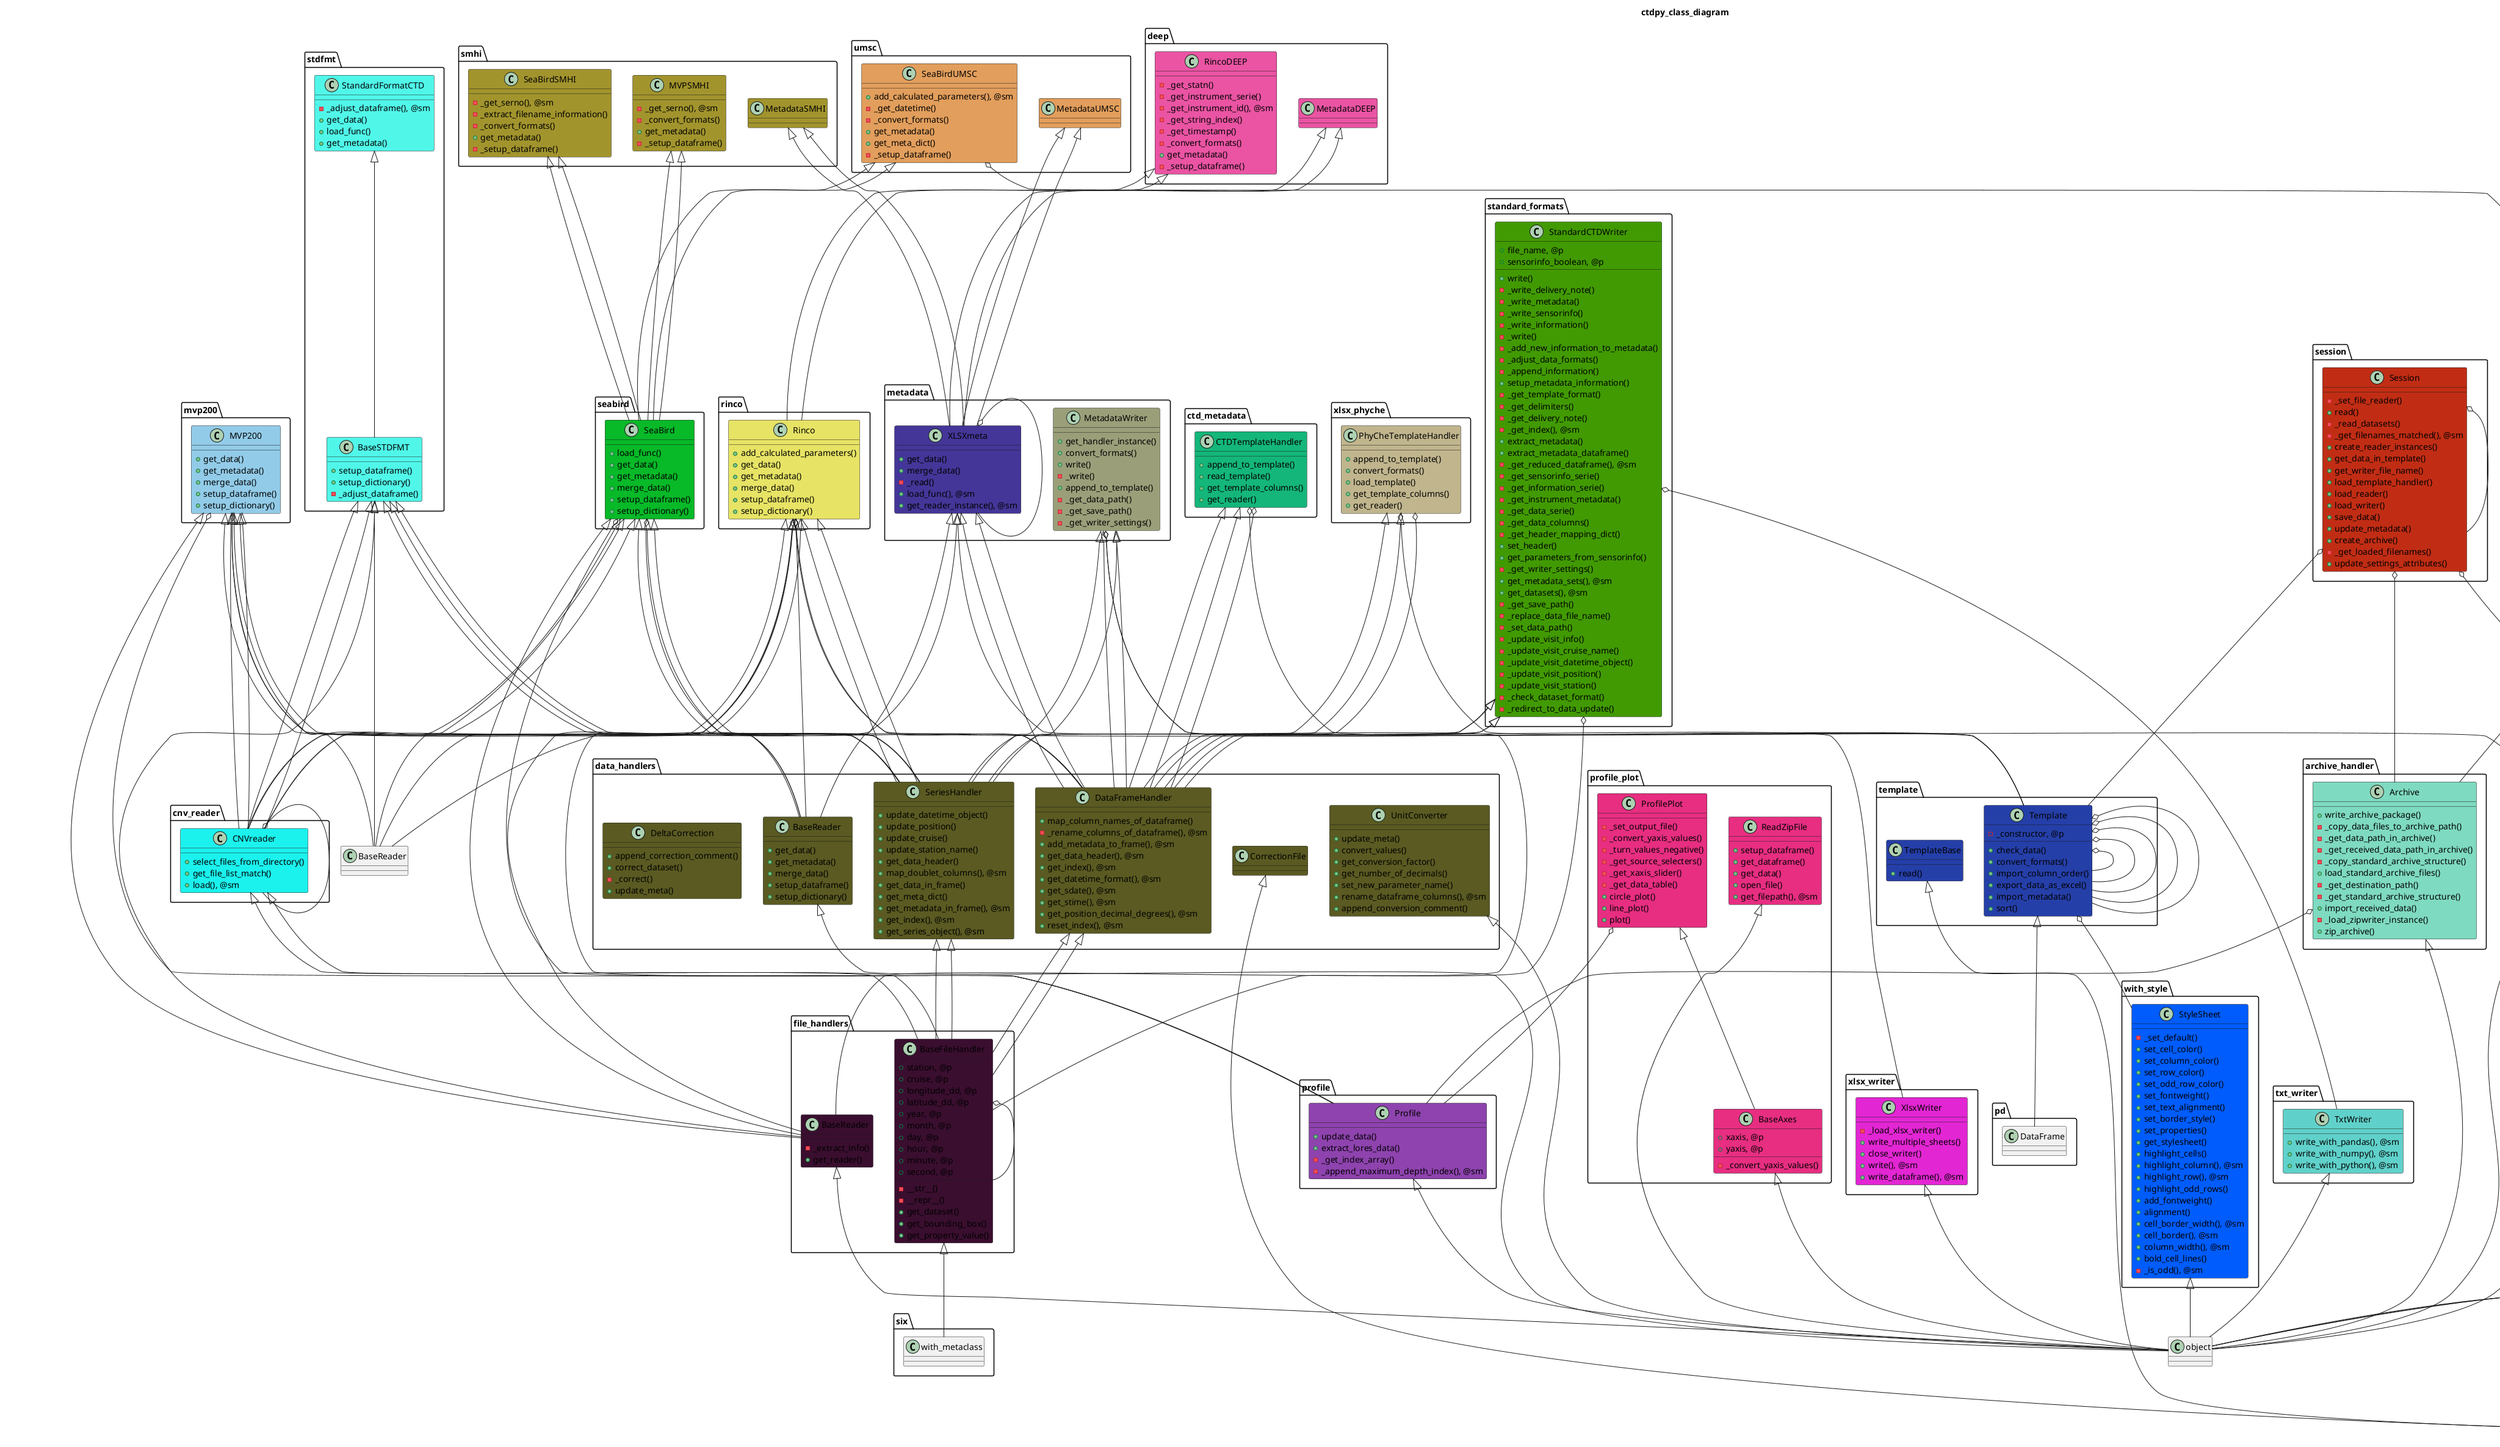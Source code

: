 @startuml

title ctdpy_class_diagram

class archive_handler.Archive #7EDAC0 {
	+write_archive_package()
	-_copy_data_files_to_archive_path()
	-_get_data_path_in_archive()
	-_get_received_data_path_in_archive()
	-_copy_standard_archive_structure()
	+load_standard_archive_files()
	-_get_destination_path()
	-_get_standard_archive_structure()
	+import_received_data()
	-_load_zipwriter_instance()
	+zip_archive()
}

class calculator.Depth #4A88CF {
	+calculate_true_depth()
	+set_attributes()
	+true_depth, @p
	+density, @p
	+pressure, @p
	+latitude, @p
	+gravity, @p
}

class calculator.Calculator #4A88CF {
	+update_dataframe()
	+get_true_depth(), @sm
}

class config.Settings #BD9379 {
	-__setattr__()
	+update_export_path()
	-_check_local_paths()
	-_check_for_paths()
	-_load_settings()
	+set_reader()
	+set_writer()
	-_set_sub_object()
	-_setup_mapping_parameter()
	-_setup_mapping_ship()
	+set_attributes(), @sm
	+generate_filepaths(), @sm
	+get_subdirectories(), @sm
	+get_filepaths_from_directory(), @sm
}

class data_handlers.DataFrameHandler #5A5A22 {
	+map_column_names_of_dataframe()
	-_rename_columns_of_dataframe(), @sm
	+add_metadata_to_frame(), @sm
	+get_data_header(), @sm
	+get_index(), @sm
	+get_datetime_format(), @sm
	+get_sdate(), @sm
	+get_stime(), @sm
	+get_position_decimal_degrees(), @sm
	+reset_index(), @sm
}

class data_handlers.SeriesHandler #5A5A22 {
	+update_datetime_object()
	+update_position()
	+update_cruise()
	+update_station_name()
	+get_data_header()
	+map_doublet_columns(), @sm
	+get_data_in_frame()
	+get_meta_dict()
	+get_metadata_in_frame(), @sm
	+get_index(), @sm
	+get_series_object(), @sm
}

class data_handlers.BaseReader #5A5A22 {
	+get_data()
	+get_metadata()
	+merge_data()
	+setup_dataframe()
	+setup_dictionary()
}

class data_handlers.UnitConverter #5A5A22 {
	+update_meta()
	+convert_values()
	+get_conversion_factor()
	+get_number_of_decimals()
	+set_new_parameter_name()
	+rename_dataframe_columns(), @sm
	+append_conversion_comment()
}

class data_handlers.CorrectionFile #5A5A22 {
	
}

class data_handlers.DeltaCorrection #5A5A22 {
	+append_correction_comment()
	+correct_dataset()
	-_correct()
	+update_meta()
}

class mapping.AttributeDict #068053 {
	-_add_arrays_to_entries()
	+add_entries()
	+add_entries_from_keylist()
	+keys()
	+get()
	+get_list()
	+get_mapping_dict()
	-__getitem__()
}

class mapping.ParameterMapping #068053 {
	+load_mapping_settings()
	+map_parameter_list()
	+get_parameter_mapping()
}

class mapping.ShipMapping #068053 {
	+load_mapping_settings()
	+map_cntry_and_shipc()
	+map_shipc()
}

class profile.Profile #8E43AE {
	+update_data()
	+extract_lores_data()
	-_get_index_array()
	-_append_maximum_depth_index(), @sm
}

class session.Session #C12D14 {
	-_set_file_reader()
	+read()
	-_read_datasets()
	-_get_filenames_matched(), @sm
	+create_reader_instances()
	+get_data_in_template()
	+get_writer_file_name()
	+load_template_handler()
	+load_reader()
	+load_writer()
	+save_data()
	+update_metadata()
	+create_archive()
	-_get_loaded_filenames()
	+update_settings_attributes()
}

class cnv_reader.CNVreader #1BF2EE {
	+select_files_from_directory()
	+get_file_list_match()
	+load(), @sm
}

class deep.RincoDEEP #EA54A3 {
	-_get_statn()
	-_get_instrument_serie()
	-_get_instrument_id(), @sm
	-_get_string_index()
	-_get_timestamp()
	-_convert_formats()
	+get_metadata()
	-_setup_dataframe()
}

class deep.MetadataDEEP #EA54A3 {
	
}

class file_handlers.BaseFileHandler #3A0E2F {
	-__str__()
	-__repr__()
	+get_dataset()
	+get_bounding_box()
	+get_property_value()
	+station, @p
	+cruise, @p
	+longitude_dd, @p
	+latitude_dd, @p
	+year, @p
	+month, @p
	+day, @p
	+hour, @p
	+minute, @p
	+second, @p
}

class file_handlers.BaseReader #3A0E2F {
	-_extract_info()
	+get_reader()
}

class json_reader.JSONreader #B402F9 {
	-_export_json()
	-_initiate_attributes()
	-_initiate_outfile()
	-_get_dictionary_reference()
	+add_element()
	+append_dict_to_outfile()
	+export()
	+get_dict()
	+find_key()
	+load_json()
	+setup_dict()
	+update_element()
}

class metadata.XLSXmeta #443698 {
	+get_data()
	+merge_data()
	-_read()
	+load_func(), @sm
	+get_reader_instance(), @sm
}

class mvp200.MVP200 #92CBE8 {
	+get_data()
	+get_metadata()
	+merge_data()
	+setup_dataframe()
	+setup_dictionary()
}

class rinco.Rinco #E7E365 {
	+add_calculated_parameters()
	+get_data()
	+get_metadata()
	+merge_data()
	+setup_dataframe()
	+setup_dictionary()
}

class seabird.SeaBird #08B928 {
	+load_func()
	+get_data()
	+get_metadata()
	+merge_data()
	+setup_dataframe()
	+setup_dictionary()
}

class smhi.SeaBirdSMHI #A2942D {
	-_get_serno(), @sm
	-_extract_filename_information()
	-_convert_formats()
	+get_metadata()
	-_setup_dataframe()
}

class smhi.MVPSMHI #A2942D {
	-_get_serno(), @sm
	-_convert_formats()
	+get_metadata()
	-_setup_dataframe()
}

class smhi.MetadataSMHI #A2942D {
	
}

class stdfmt.BaseSTDFMT #50F7E9 {
	+setup_dataframe()
	+setup_dictionary()
	-_adjust_dataframe()
}

class stdfmt.StandardFormatCTD #50F7E9 {
	-_adjust_dataframe(), @sm
	+get_data()
	+load_func()
	+get_metadata()
}

class umsc.SeaBirdUMSC #E29E5C {
	+add_calculated_parameters(), @sm
	-_get_datetime()
	-_convert_formats()
	+get_metadata()
	+get_meta_dict()
	-_setup_dataframe()
}

class umsc.MetadataUMSC #E29E5C {
	
}

class yaml_reader.YAMLreader #FC0A81 {
	+load_yaml()
	+get_file_name(), @sm
}

class ctd_metadata.CTDTemplateHandler #14B67A {
	+append_to_template()
	+read_template()
	+get_template_columns()
	+get_reader()
}

class template.TemplateBase #253FA9 {
	+read()
}

class template.Template #253FA9 {
	-_constructor, @p
	+check_data()
	+convert_formats()
	+import_column_order()
	+export_data_as_excel()
	+import_metadata()
	+sort()
}

class xlsx_phyche.PhyCheTemplateHandler #C0B58D {
	+append_to_template()
	+convert_formats()
	+load_template()
	+get_template_columns()
	+get_reader()
}

class metadata.MetadataWriter #9B9F79 {
	+get_handler_instance()
	+convert_formats()
	+write()
	-_write()
	+append_to_template()
	-_get_data_path()
	-_get_save_path()
	-_get_writer_settings()
}

class profile_plot.ReadZipFile #E72E81 {
	+setup_dataframe()
	+get_dataframe()
	+get_data()
	+open_file()
	+get_filepath(), @sm
}

class profile_plot.BaseAxes #E72E81 {
	-_convert_yaxis_values()
	+xaxis, @p
	+yaxis, @p
}

class profile_plot.ProfilePlot #E72E81 {
	-_set_output_file()
	-_convert_yaxis_values()
	-_turn_values_negative()
	-_get_source_selecters()
	-_get_xaxis_slider()
	-_get_data_table()
	+circle_plot()
	+line_plot()
	+plot()
}

class standard_formats.StandardCTDWriter #419A02 {
	+write()
	-_write_delivery_note()
	-_write_metadata()
	-_write_sensorinfo()
	-_write_information()
	-_write()
	-_add_new_information_to_metadata()
	-_adjust_data_formats()
	-_append_information()
	+setup_metadata_information()
	-_get_template_format()
	-_get_delimiters()
	-_get_delivery_note()
	-_get_index(), @sm
	+extract_metadata()
	+extract_metadata_dataframe()
	-_get_reduced_dataframe(), @sm
	-_get_sensorinfo_serie()
	-_get_information_serie()
	-_get_instrument_metadata()
	-_get_data_serie()
	-_get_data_columns()
	-_get_header_mapping_dict()
	+set_header()
	+get_parameters_from_sensorinfo()
	-_get_writer_settings()
	+get_metadata_sets(), @sm
	+get_datasets(), @sm
	-_get_save_path()
	-_replace_data_file_name()
	-_set_data_path()
	-_update_visit_info()
	-_update_visit_cruise_name()
	-_update_visit_datetime_object()
	-_update_visit_position()
	-_update_visit_station()
	+file_name, @p
	+sensorinfo_boolean, @p
	-_check_dataset_format()
	-_redirect_to_data_update()
}

class txt_writer.TxtWriter #60D1CA {
	+write_with_pandas(), @sm
	+write_with_numpy(), @sm
	+write_with_python(), @sm
}

class with_style.StyleSheet #005CFC {
	-_set_default()
	+set_cell_color()
	+set_column_color()
	+set_row_color()
	+set_odd_row_color()
	+set_fontweight()
	+set_text_alignment()
	+set_border_style()
	+set_properties()
	+get_stylesheet()
	+highlight_cells()
	+highlight_column(), @sm
	+highlight_row(), @sm
	+highlight_odd_rows()
	+add_fontweight()
	+alignment()
	+cell_border_width(), @sm
	+cell_border(), @sm
	+column_width(), @sm
	+bold_cell_lines()
	-_is_odd(), @sm
}

class xlsx_writer.XlsxWriter #E226D3 {
	-_load_xlsx_writer()
	+write_multiple_sheets()
	+close_writer()
	+write(), @sm
	+write_dataframe(), @sm
}

class yaml_writer.YAMLwriter #6C207A {
	-_check_format()
	+write_yaml()
}

class zip_writer.ZipWriter #325ABB {
	+write()
	+append_sub_directory()
	-_get_dataset_name_and_path()
}

class zip_writer.ZipArchive #325ABB {
	+appendFile()
	+appendZipEntry()
}


archive_handler.Archive <|-- object

calculator.Depth <|-- object

calculator.Calculator <|-- object

config.Settings <|-- object

data_handlers.DataFrameHandler <|-- BaseFileHandler
data_handlers.DataFrameHandler <|-- file_handlers.BaseFileHandler

data_handlers.SeriesHandler <|-- BaseFileHandler
data_handlers.SeriesHandler <|-- file_handlers.BaseFileHandler

data_handlers.BaseReader <|-- object

data_handlers.UnitConverter <|-- object

data_handlers.CorrectionFile <|-- dict

mapping.AttributeDict <|-- dict

mapping.ParameterMapping <|-- mapping.AttributeDict

mapping.ShipMapping <|-- mapping.AttributeDict

profile.Profile <|-- object

cnv_reader.CNVreader <|-- BaseFileHandler
cnv_reader.CNVreader <|-- file_handlers.BaseFileHandler

deep.RincoDEEP <|-- Rinco
deep.RincoDEEP <|-- rinco.Rinco

deep.MetadataDEEP <|-- XLSXmeta
deep.MetadataDEEP <|-- metadata.XLSXmeta

file_handlers.BaseFileHandler <|-- six.with_metaclass

file_handlers.BaseReader <|-- object

json_reader.JSONreader <|-- object

metadata.XLSXmeta <|-- BaseReader
metadata.XLSXmeta <|-- DataFrameHandler
metadata.XLSXmeta <|-- data_handlers.BaseReader
metadata.XLSXmeta <|-- data_handlers.DataFrameHandler
metadata.XLSXmeta <|-- file_handlers.BaseReader

mvp200.MVP200 <|-- BaseReader
mvp200.MVP200 <|-- CNVreader
mvp200.MVP200 <|-- SeriesHandler
mvp200.MVP200 <|-- data_handlers.BaseReader
mvp200.MVP200 <|-- data_handlers.SeriesHandler
mvp200.MVP200 <|-- cnv_reader.CNVreader
mvp200.MVP200 <|-- file_handlers.BaseReader

rinco.Rinco <|-- BaseReader
rinco.Rinco <|-- CNVreader
rinco.Rinco <|-- SeriesHandler
rinco.Rinco <|-- data_handlers.BaseReader
rinco.Rinco <|-- data_handlers.SeriesHandler
rinco.Rinco <|-- cnv_reader.CNVreader
rinco.Rinco <|-- file_handlers.BaseReader

seabird.SeaBird <|-- BaseReader
seabird.SeaBird <|-- CNVreader
seabird.SeaBird <|-- SeriesHandler
seabird.SeaBird <|-- data_handlers.BaseReader
seabird.SeaBird <|-- data_handlers.SeriesHandler
seabird.SeaBird <|-- cnv_reader.CNVreader
seabird.SeaBird <|-- file_handlers.BaseReader

smhi.SeaBirdSMHI <|-- SeaBird
smhi.SeaBirdSMHI <|-- seabird.SeaBird

smhi.MVPSMHI <|-- SeaBird
smhi.MVPSMHI <|-- seabird.SeaBird

smhi.MetadataSMHI <|-- XLSXmeta
smhi.MetadataSMHI <|-- metadata.XLSXmeta

stdfmt.BaseSTDFMT <|-- BaseReader
stdfmt.BaseSTDFMT <|-- CNVreader
stdfmt.BaseSTDFMT <|-- SeriesHandler
stdfmt.BaseSTDFMT <|-- data_handlers.BaseReader
stdfmt.BaseSTDFMT <|-- data_handlers.SeriesHandler
stdfmt.BaseSTDFMT <|-- cnv_reader.CNVreader
stdfmt.BaseSTDFMT <|-- file_handlers.BaseReader

stdfmt.StandardFormatCTD <|-- stdfmt.BaseSTDFMT

umsc.SeaBirdUMSC <|-- SeaBird
umsc.SeaBirdUMSC <|-- seabird.SeaBird

umsc.MetadataUMSC <|-- XLSXmeta
umsc.MetadataUMSC <|-- metadata.XLSXmeta

yaml_reader.YAMLreader <|-- dict

ctd_metadata.CTDTemplateHandler <|-- DataFrameHandler
ctd_metadata.CTDTemplateHandler <|-- data_handlers.DataFrameHandler

template.TemplateBase <|-- dict

template.Template <|-- pd.DataFrame

xlsx_phyche.PhyCheTemplateHandler <|-- DataFrameHandler
xlsx_phyche.PhyCheTemplateHandler <|-- data_handlers.DataFrameHandler

metadata.MetadataWriter <|-- SeriesHandler
metadata.MetadataWriter <|-- DataFrameHandler
metadata.MetadataWriter <|-- data_handlers.SeriesHandler
metadata.MetadataWriter <|-- data_handlers.DataFrameHandler

profile_plot.ReadZipFile <|-- object

profile_plot.BaseAxes <|-- object

profile_plot.ProfilePlot <|-- profile_plot.BaseAxes

standard_formats.StandardCTDWriter <|-- SeriesHandler
standard_formats.StandardCTDWriter <|-- DataFrameHandler
standard_formats.StandardCTDWriter <|-- data_handlers.SeriesHandler
standard_formats.StandardCTDWriter <|-- data_handlers.DataFrameHandler

txt_writer.TxtWriter <|-- object

with_style.StyleSheet <|-- object

xlsx_writer.XlsxWriter <|-- object

yaml_writer.YAMLwriter <|-- dict

zip_writer.ZipWriter <|-- object

calculator.Calculator o-- calculator.Depth

mapping.AttributeDict o-- mapping.ShipMapping

session.Session o-- session.Session
session.Session o-- archive_handler.Archive
session.Session o-- config.Settings
session.Session o-- template.Template

cnv_reader.CNVreader o-- cnv_reader.CNVreader

file_handlers.BaseFileHandler o-- file_handlers.BaseFileHandler

json_reader.JSONreader o-- json_reader.JSONreader

metadata.XLSXmeta o-- metadata.XLSXmeta

template.Template o-- template.Template
template.Template o-- template.Template
template.Template o-- template.Template
template.Template o-- template.Template
template.Template o-- template.Template
template.Template o-- with_style.StyleSheet

zip_writer.ZipWriter o-- zip_writer.ZipArchive
zip_writer.ZipWriter o-- archive_handler.Archive

rinco.Rinco o-- calculator.Calculator
rinco.Rinco o-- data_handlers.DataFrameHandler
rinco.Rinco o-- profile.Profile

umsc.SeaBirdUMSC o-- calculator.Calculator

mapping.ShipMapping o-- config.Settings
mapping.ShipMapping o-- yaml_reader.YAMLreader

mvp200.MVP200 o-- data_handlers.DataFrameHandler
mvp200.MVP200 o-- profile.Profile

seabird.SeaBird o-- data_handlers.DataFrameHandler
seabird.SeaBird o-- profile.Profile

ctd_metadata.CTDTemplateHandler o-- data_handlers.DataFrameHandler
ctd_metadata.CTDTemplateHandler o-- template.Template

xlsx_phyche.PhyCheTemplateHandler o-- data_handlers.DataFrameHandler
xlsx_phyche.PhyCheTemplateHandler o-- template.Template

config.Settings o-- mapping.ParameterMapping
config.Settings o-- mapping.ShipMapping
config.Settings o-- yaml_reader.YAMLreader

archive_handler.Archive o-- profile.Profile

profile_plot.ProfilePlot o-- profile.Profile

standard_formats.StandardCTDWriter o-- file_handlers.BaseFileHandler
standard_formats.StandardCTDWriter o-- txt_writer.TxtWriter

mapping.ParameterMapping o-- json_reader.JSONreader
mapping.ParameterMapping o-- yaml_reader.YAMLreader

metadata.MetadataWriter o-- template.Template
metadata.MetadataWriter o-- xlsx_writer.XlsxWriter

@enduml